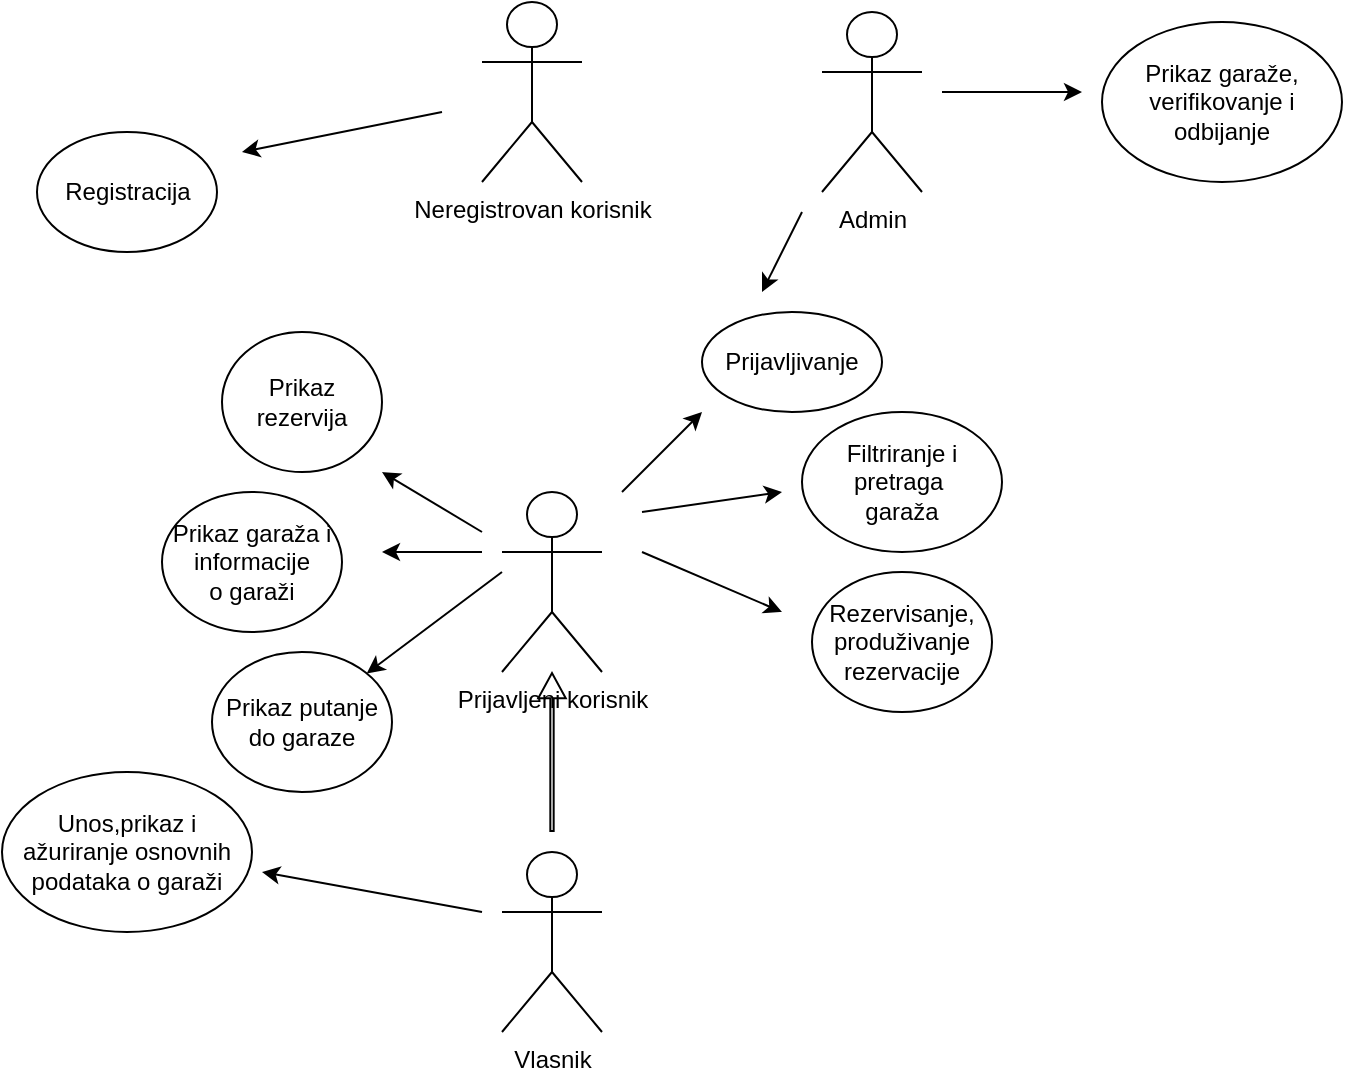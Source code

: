 <mxfile version="24.8.4">
  <diagram name="Page-1" id="eAsWVAQ5sRmtqib4f5mE">
    <mxGraphModel dx="1120" dy="788" grid="1" gridSize="10" guides="1" tooltips="1" connect="1" arrows="1" fold="1" page="1" pageScale="1" pageWidth="850" pageHeight="1100" math="0" shadow="0">
      <root>
        <mxCell id="0" />
        <mxCell id="1" parent="0" />
        <mxCell id="x2_keBt6hEzjHJbG0NDc-2" value="Prijavljeni korisnik" style="shape=umlActor;verticalLabelPosition=bottom;verticalAlign=top;html=1;outlineConnect=0;" vertex="1" parent="1">
          <mxGeometry x="400" y="300" width="50" height="90" as="geometry" />
        </mxCell>
        <mxCell id="x2_keBt6hEzjHJbG0NDc-4" value="Neregistrovan korisnik" style="shape=umlActor;verticalLabelPosition=bottom;verticalAlign=top;html=1;outlineConnect=0;" vertex="1" parent="1">
          <mxGeometry x="390" y="55" width="50" height="90" as="geometry" />
        </mxCell>
        <mxCell id="x2_keBt6hEzjHJbG0NDc-5" value="Vlasnik" style="shape=umlActor;verticalLabelPosition=bottom;verticalAlign=top;html=1;outlineConnect=0;" vertex="1" parent="1">
          <mxGeometry x="400" y="480" width="50" height="90" as="geometry" />
        </mxCell>
        <mxCell id="x2_keBt6hEzjHJbG0NDc-6" value="Admin" style="shape=umlActor;verticalLabelPosition=bottom;verticalAlign=top;html=1;outlineConnect=0;" vertex="1" parent="1">
          <mxGeometry x="560" y="60" width="50" height="90" as="geometry" />
        </mxCell>
        <mxCell id="x2_keBt6hEzjHJbG0NDc-8" value="Prijavljivanje" style="ellipse;whiteSpace=wrap;html=1;" vertex="1" parent="1">
          <mxGeometry x="500" y="210" width="90" height="50" as="geometry" />
        </mxCell>
        <mxCell id="x2_keBt6hEzjHJbG0NDc-10" value="" style="endArrow=classic;html=1;rounded=0;" edge="1" parent="1">
          <mxGeometry width="50" height="50" relative="1" as="geometry">
            <mxPoint x="370" y="110" as="sourcePoint" />
            <mxPoint x="270" y="130" as="targetPoint" />
          </mxGeometry>
        </mxCell>
        <mxCell id="x2_keBt6hEzjHJbG0NDc-15" value="Prikaz garaže, verifikovanje i odbijanje" style="ellipse;whiteSpace=wrap;html=1;" vertex="1" parent="1">
          <mxGeometry x="700" y="65" width="120" height="80" as="geometry" />
        </mxCell>
        <mxCell id="x2_keBt6hEzjHJbG0NDc-17" value="Unos,prikaz i ažuriranje osnovnih podataka o garaži" style="ellipse;whiteSpace=wrap;html=1;" vertex="1" parent="1">
          <mxGeometry x="150" y="440" width="125" height="80" as="geometry" />
        </mxCell>
        <mxCell id="x2_keBt6hEzjHJbG0NDc-18" value="" style="endArrow=classic;html=1;rounded=0;" edge="1" parent="1">
          <mxGeometry width="50" height="50" relative="1" as="geometry">
            <mxPoint x="390" y="510" as="sourcePoint" />
            <mxPoint x="280" y="490" as="targetPoint" />
          </mxGeometry>
        </mxCell>
        <mxCell id="x2_keBt6hEzjHJbG0NDc-19" value="Rezervisanje,&lt;div&gt;produživanje&lt;div&gt;rezervacije&lt;/div&gt;&lt;/div&gt;" style="ellipse;whiteSpace=wrap;html=1;" vertex="1" parent="1">
          <mxGeometry x="555" y="340" width="90" height="70" as="geometry" />
        </mxCell>
        <mxCell id="x2_keBt6hEzjHJbG0NDc-20" value="Prikaz rezervija" style="ellipse;whiteSpace=wrap;html=1;" vertex="1" parent="1">
          <mxGeometry x="260" y="220" width="80" height="70" as="geometry" />
        </mxCell>
        <mxCell id="x2_keBt6hEzjHJbG0NDc-22" value="" style="endArrow=classic;html=1;rounded=0;" edge="1" parent="1">
          <mxGeometry width="50" height="50" relative="1" as="geometry">
            <mxPoint x="470" y="330" as="sourcePoint" />
            <mxPoint x="540" y="360" as="targetPoint" />
          </mxGeometry>
        </mxCell>
        <mxCell id="x2_keBt6hEzjHJbG0NDc-23" value="" style="endArrow=classic;html=1;rounded=0;" edge="1" parent="1">
          <mxGeometry width="50" height="50" relative="1" as="geometry">
            <mxPoint x="390" y="320" as="sourcePoint" />
            <mxPoint x="340" y="290" as="targetPoint" />
          </mxGeometry>
        </mxCell>
        <mxCell id="x2_keBt6hEzjHJbG0NDc-24" value="Prikaz garaža i informacije&lt;div&gt;o garaži&lt;/div&gt;" style="ellipse;whiteSpace=wrap;html=1;" vertex="1" parent="1">
          <mxGeometry x="230" y="300" width="90" height="70" as="geometry" />
        </mxCell>
        <mxCell id="x2_keBt6hEzjHJbG0NDc-25" value="" style="endArrow=classic;html=1;rounded=0;" edge="1" parent="1">
          <mxGeometry width="50" height="50" relative="1" as="geometry">
            <mxPoint x="390" y="330" as="sourcePoint" />
            <mxPoint x="340" y="330" as="targetPoint" />
          </mxGeometry>
        </mxCell>
        <mxCell id="x2_keBt6hEzjHJbG0NDc-29" value="Filtriranje i pretraga&amp;nbsp;&lt;div&gt;garaža&lt;/div&gt;" style="ellipse;whiteSpace=wrap;html=1;" vertex="1" parent="1">
          <mxGeometry x="550" y="260" width="100" height="70" as="geometry" />
        </mxCell>
        <mxCell id="x2_keBt6hEzjHJbG0NDc-30" value="" style="endArrow=classic;html=1;rounded=0;" edge="1" parent="1">
          <mxGeometry width="50" height="50" relative="1" as="geometry">
            <mxPoint x="470" y="310" as="sourcePoint" />
            <mxPoint x="540" y="300" as="targetPoint" />
          </mxGeometry>
        </mxCell>
        <mxCell id="x2_keBt6hEzjHJbG0NDc-31" value="Prikaz putanje do garaze" style="ellipse;whiteSpace=wrap;html=1;" vertex="1" parent="1">
          <mxGeometry x="255" y="380" width="90" height="70" as="geometry" />
        </mxCell>
        <mxCell id="x2_keBt6hEzjHJbG0NDc-32" value="" style="endArrow=classic;html=1;rounded=0;" edge="1" parent="1" target="x2_keBt6hEzjHJbG0NDc-31">
          <mxGeometry width="50" height="50" relative="1" as="geometry">
            <mxPoint x="400" y="340" as="sourcePoint" />
            <mxPoint x="350" y="340" as="targetPoint" />
          </mxGeometry>
        </mxCell>
        <mxCell id="x2_keBt6hEzjHJbG0NDc-33" value="" style="endArrow=classic;html=1;rounded=0;" edge="1" parent="1">
          <mxGeometry width="50" height="50" relative="1" as="geometry">
            <mxPoint x="620" y="100" as="sourcePoint" />
            <mxPoint x="690" y="100" as="targetPoint" />
          </mxGeometry>
        </mxCell>
        <mxCell id="x2_keBt6hEzjHJbG0NDc-41" value="" style="shape=flexArrow;endArrow=classic;html=1;rounded=0;endWidth=11.111;endSize=3.875;width=1.667;" edge="1" parent="1" target="x2_keBt6hEzjHJbG0NDc-2">
          <mxGeometry width="50" height="50" relative="1" as="geometry">
            <mxPoint x="425" y="470" as="sourcePoint" />
            <mxPoint x="500" y="420" as="targetPoint" />
            <Array as="points" />
          </mxGeometry>
        </mxCell>
        <mxCell id="x2_keBt6hEzjHJbG0NDc-43" value="Registracija" style="ellipse;whiteSpace=wrap;html=1;" vertex="1" parent="1">
          <mxGeometry x="167.5" y="120" width="90" height="60" as="geometry" />
        </mxCell>
        <mxCell id="x2_keBt6hEzjHJbG0NDc-44" value="" style="endArrow=classic;html=1;rounded=0;" edge="1" parent="1">
          <mxGeometry width="50" height="50" relative="1" as="geometry">
            <mxPoint x="460" y="300" as="sourcePoint" />
            <mxPoint x="500" y="260" as="targetPoint" />
          </mxGeometry>
        </mxCell>
        <mxCell id="x2_keBt6hEzjHJbG0NDc-45" value="" style="endArrow=classic;html=1;rounded=0;" edge="1" parent="1">
          <mxGeometry width="50" height="50" relative="1" as="geometry">
            <mxPoint x="550" y="160" as="sourcePoint" />
            <mxPoint x="530" y="200" as="targetPoint" />
          </mxGeometry>
        </mxCell>
      </root>
    </mxGraphModel>
  </diagram>
</mxfile>

